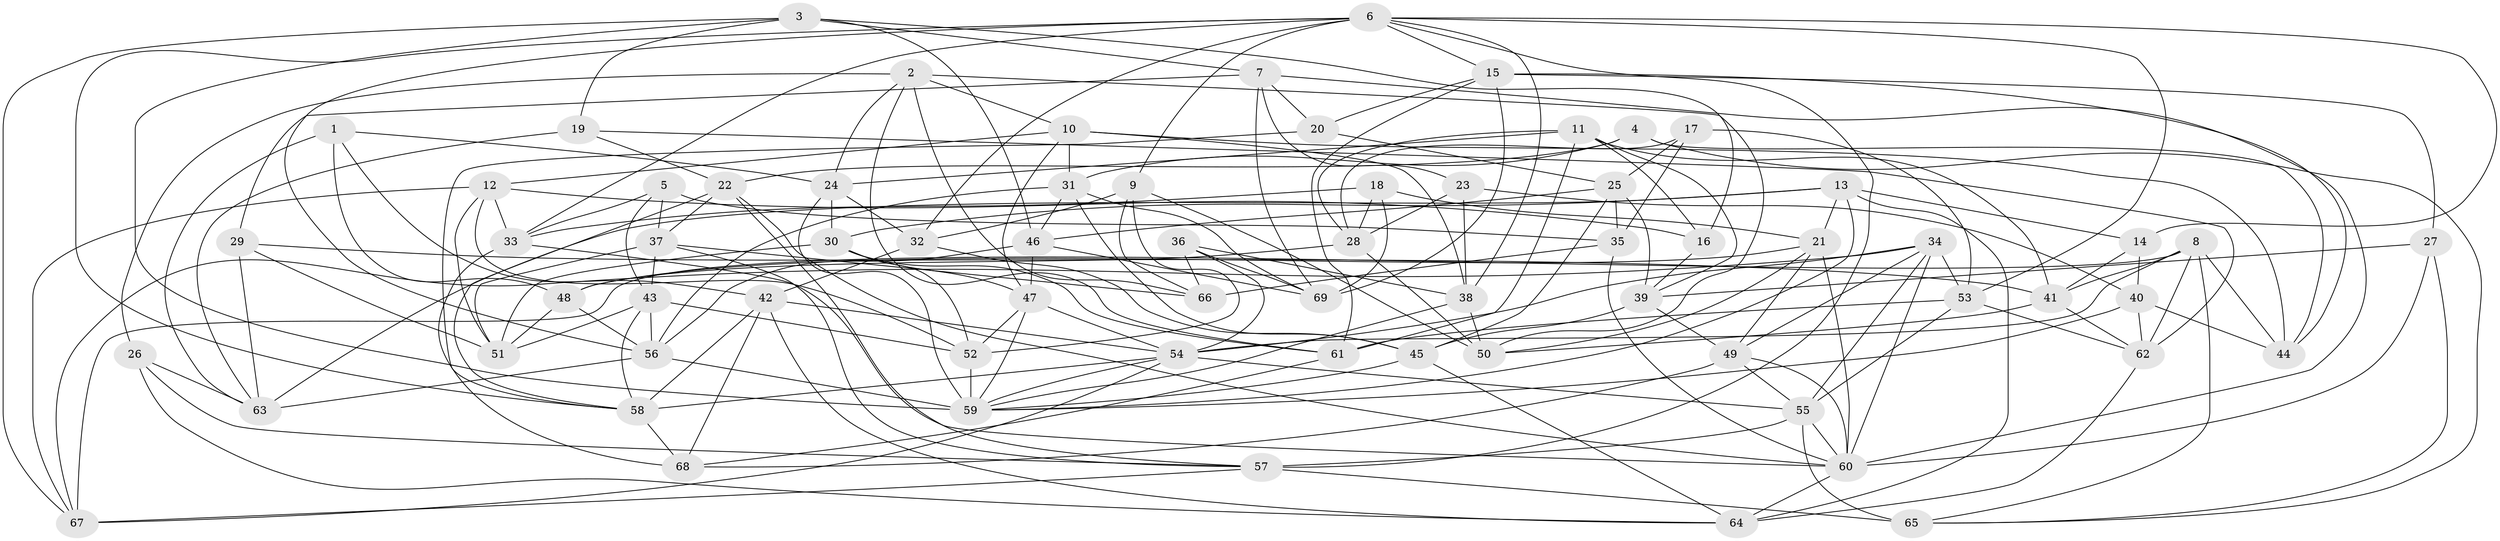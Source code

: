 // original degree distribution, {4: 1.0}
// Generated by graph-tools (version 1.1) at 2025/26/03/09/25 03:26:51]
// undirected, 69 vertices, 198 edges
graph export_dot {
graph [start="1"]
  node [color=gray90,style=filled];
  1;
  2;
  3;
  4;
  5;
  6;
  7;
  8;
  9;
  10;
  11;
  12;
  13;
  14;
  15;
  16;
  17;
  18;
  19;
  20;
  21;
  22;
  23;
  24;
  25;
  26;
  27;
  28;
  29;
  30;
  31;
  32;
  33;
  34;
  35;
  36;
  37;
  38;
  39;
  40;
  41;
  42;
  43;
  44;
  45;
  46;
  47;
  48;
  49;
  50;
  51;
  52;
  53;
  54;
  55;
  56;
  57;
  58;
  59;
  60;
  61;
  62;
  63;
  64;
  65;
  66;
  67;
  68;
  69;
  1 -- 24 [weight=1.0];
  1 -- 42 [weight=1.0];
  1 -- 48 [weight=1.0];
  1 -- 63 [weight=1.0];
  2 -- 10 [weight=1.0];
  2 -- 24 [weight=1.0];
  2 -- 26 [weight=1.0];
  2 -- 50 [weight=1.0];
  2 -- 61 [weight=1.0];
  2 -- 66 [weight=1.0];
  3 -- 7 [weight=1.0];
  3 -- 16 [weight=1.0];
  3 -- 19 [weight=1.0];
  3 -- 46 [weight=1.0];
  3 -- 59 [weight=1.0];
  3 -- 67 [weight=1.0];
  4 -- 22 [weight=1.0];
  4 -- 31 [weight=1.0];
  4 -- 44 [weight=1.0];
  4 -- 65 [weight=1.0];
  5 -- 33 [weight=1.0];
  5 -- 35 [weight=1.0];
  5 -- 37 [weight=1.0];
  5 -- 43 [weight=1.0];
  6 -- 9 [weight=1.0];
  6 -- 14 [weight=1.0];
  6 -- 15 [weight=1.0];
  6 -- 32 [weight=1.0];
  6 -- 33 [weight=1.0];
  6 -- 38 [weight=1.0];
  6 -- 53 [weight=1.0];
  6 -- 56 [weight=1.0];
  6 -- 57 [weight=1.0];
  6 -- 58 [weight=1.0];
  7 -- 20 [weight=1.0];
  7 -- 23 [weight=1.0];
  7 -- 29 [weight=1.0];
  7 -- 60 [weight=1.0];
  7 -- 69 [weight=1.0];
  8 -- 41 [weight=1.0];
  8 -- 44 [weight=1.0];
  8 -- 54 [weight=1.0];
  8 -- 62 [weight=1.0];
  8 -- 65 [weight=1.0];
  8 -- 67 [weight=1.0];
  9 -- 32 [weight=2.0];
  9 -- 50 [weight=1.0];
  9 -- 52 [weight=1.0];
  9 -- 66 [weight=1.0];
  10 -- 12 [weight=1.0];
  10 -- 31 [weight=1.0];
  10 -- 38 [weight=1.0];
  10 -- 44 [weight=1.0];
  10 -- 47 [weight=1.0];
  11 -- 16 [weight=1.0];
  11 -- 24 [weight=1.0];
  11 -- 28 [weight=1.0];
  11 -- 39 [weight=1.0];
  11 -- 41 [weight=1.0];
  11 -- 61 [weight=1.0];
  12 -- 16 [weight=1.0];
  12 -- 33 [weight=1.0];
  12 -- 51 [weight=1.0];
  12 -- 52 [weight=1.0];
  12 -- 67 [weight=1.0];
  13 -- 14 [weight=1.0];
  13 -- 21 [weight=1.0];
  13 -- 30 [weight=1.0];
  13 -- 59 [weight=1.0];
  13 -- 63 [weight=1.0];
  13 -- 64 [weight=1.0];
  14 -- 40 [weight=1.0];
  14 -- 41 [weight=1.0];
  15 -- 20 [weight=1.0];
  15 -- 27 [weight=1.0];
  15 -- 44 [weight=1.0];
  15 -- 61 [weight=1.0];
  15 -- 69 [weight=1.0];
  16 -- 39 [weight=1.0];
  17 -- 25 [weight=1.0];
  17 -- 28 [weight=1.0];
  17 -- 35 [weight=1.0];
  17 -- 53 [weight=1.0];
  18 -- 21 [weight=1.0];
  18 -- 28 [weight=1.0];
  18 -- 33 [weight=1.0];
  18 -- 69 [weight=1.0];
  19 -- 22 [weight=1.0];
  19 -- 62 [weight=1.0];
  19 -- 63 [weight=1.0];
  20 -- 25 [weight=1.0];
  20 -- 58 [weight=1.0];
  21 -- 48 [weight=1.0];
  21 -- 49 [weight=1.0];
  21 -- 50 [weight=1.0];
  21 -- 60 [weight=1.0];
  22 -- 37 [weight=1.0];
  22 -- 57 [weight=1.0];
  22 -- 58 [weight=1.0];
  22 -- 60 [weight=1.0];
  23 -- 28 [weight=1.0];
  23 -- 38 [weight=1.0];
  23 -- 40 [weight=1.0];
  24 -- 30 [weight=1.0];
  24 -- 32 [weight=1.0];
  24 -- 59 [weight=1.0];
  25 -- 35 [weight=1.0];
  25 -- 39 [weight=1.0];
  25 -- 45 [weight=1.0];
  25 -- 46 [weight=1.0];
  26 -- 57 [weight=1.0];
  26 -- 63 [weight=1.0];
  26 -- 64 [weight=1.0];
  27 -- 39 [weight=1.0];
  27 -- 60 [weight=1.0];
  27 -- 65 [weight=1.0];
  28 -- 48 [weight=1.0];
  28 -- 50 [weight=1.0];
  29 -- 41 [weight=1.0];
  29 -- 51 [weight=1.0];
  29 -- 63 [weight=1.0];
  30 -- 47 [weight=1.0];
  30 -- 51 [weight=1.0];
  30 -- 52 [weight=1.0];
  30 -- 61 [weight=1.0];
  31 -- 45 [weight=1.0];
  31 -- 46 [weight=1.0];
  31 -- 56 [weight=1.0];
  31 -- 69 [weight=1.0];
  32 -- 42 [weight=1.0];
  32 -- 45 [weight=1.0];
  33 -- 60 [weight=1.0];
  33 -- 68 [weight=1.0];
  34 -- 49 [weight=1.0];
  34 -- 53 [weight=1.0];
  34 -- 54 [weight=1.0];
  34 -- 55 [weight=1.0];
  34 -- 60 [weight=1.0];
  34 -- 67 [weight=1.0];
  35 -- 60 [weight=1.0];
  35 -- 66 [weight=2.0];
  36 -- 38 [weight=1.0];
  36 -- 54 [weight=1.0];
  36 -- 66 [weight=1.0];
  36 -- 69 [weight=1.0];
  37 -- 43 [weight=1.0];
  37 -- 51 [weight=1.0];
  37 -- 57 [weight=1.0];
  37 -- 66 [weight=1.0];
  38 -- 50 [weight=1.0];
  38 -- 59 [weight=1.0];
  39 -- 45 [weight=1.0];
  39 -- 49 [weight=1.0];
  40 -- 44 [weight=2.0];
  40 -- 59 [weight=1.0];
  40 -- 62 [weight=1.0];
  41 -- 50 [weight=1.0];
  41 -- 62 [weight=1.0];
  42 -- 54 [weight=1.0];
  42 -- 58 [weight=1.0];
  42 -- 64 [weight=1.0];
  42 -- 68 [weight=1.0];
  43 -- 51 [weight=1.0];
  43 -- 52 [weight=1.0];
  43 -- 56 [weight=1.0];
  43 -- 58 [weight=1.0];
  45 -- 59 [weight=1.0];
  45 -- 64 [weight=1.0];
  46 -- 47 [weight=1.0];
  46 -- 56 [weight=1.0];
  46 -- 69 [weight=1.0];
  47 -- 52 [weight=1.0];
  47 -- 54 [weight=1.0];
  47 -- 59 [weight=1.0];
  48 -- 51 [weight=1.0];
  48 -- 56 [weight=2.0];
  49 -- 55 [weight=1.0];
  49 -- 60 [weight=1.0];
  49 -- 68 [weight=1.0];
  52 -- 59 [weight=1.0];
  53 -- 55 [weight=1.0];
  53 -- 61 [weight=1.0];
  53 -- 62 [weight=1.0];
  54 -- 55 [weight=2.0];
  54 -- 58 [weight=1.0];
  54 -- 59 [weight=1.0];
  54 -- 67 [weight=1.0];
  55 -- 57 [weight=1.0];
  55 -- 60 [weight=1.0];
  55 -- 65 [weight=1.0];
  56 -- 59 [weight=1.0];
  56 -- 63 [weight=1.0];
  57 -- 65 [weight=2.0];
  57 -- 67 [weight=1.0];
  58 -- 68 [weight=2.0];
  60 -- 64 [weight=1.0];
  61 -- 68 [weight=1.0];
  62 -- 64 [weight=1.0];
}
